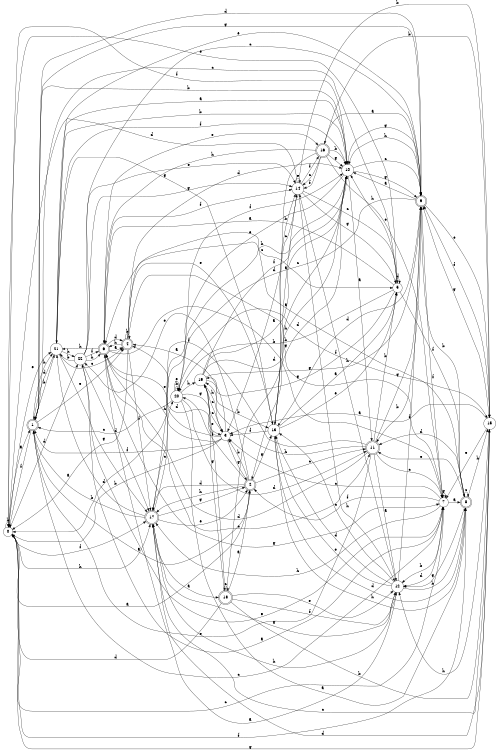 digraph n19_3 {
__start0 [label="" shape="none"];

rankdir=LR;
size="8,5";

s0 [style="filled", color="black", fillcolor="white" shape="circle", label="0"];
s1 [style="rounded,filled", color="black", fillcolor="white" shape="doublecircle", label="1"];
s2 [style="rounded,filled", color="black", fillcolor="white" shape="doublecircle", label="2"];
s3 [style="filled", color="black", fillcolor="white" shape="circle", label="3"];
s4 [style="rounded,filled", color="black", fillcolor="white" shape="doublecircle", label="4"];
s5 [style="filled", color="black", fillcolor="white" shape="circle", label="5"];
s6 [style="rounded,filled", color="black", fillcolor="white" shape="doublecircle", label="6"];
s7 [style="filled", color="black", fillcolor="white" shape="circle", label="7"];
s8 [style="rounded,filled", color="black", fillcolor="white" shape="doublecircle", label="8"];
s9 [style="rounded,filled", color="black", fillcolor="white" shape="doublecircle", label="9"];
s10 [style="filled", color="black", fillcolor="white" shape="circle", label="10"];
s11 [style="rounded,filled", color="black", fillcolor="white" shape="doublecircle", label="11"];
s12 [style="filled", color="black", fillcolor="white" shape="circle", label="12"];
s13 [style="filled", color="black", fillcolor="white" shape="circle", label="13"];
s14 [style="filled", color="black", fillcolor="white" shape="circle", label="14"];
s15 [style="filled", color="black", fillcolor="white" shape="circle", label="15"];
s16 [style="rounded,filled", color="black", fillcolor="white" shape="doublecircle", label="16"];
s17 [style="rounded,filled", color="black", fillcolor="white" shape="doublecircle", label="17"];
s18 [style="rounded,filled", color="black", fillcolor="white" shape="doublecircle", label="18"];
s19 [style="filled", color="black", fillcolor="white" shape="circle", label="19"];
s20 [style="filled", color="black", fillcolor="white" shape="circle", label="20"];
s21 [style="filled", color="black", fillcolor="white" shape="circle", label="21"];
s22 [style="filled", color="black", fillcolor="white" shape="circle", label="22"];
s0 -> s1 [label="a"];
s0 -> s0 [label="b"];
s0 -> s7 [label="c"];
s0 -> s22 [label="d"];
s0 -> s21 [label="e"];
s0 -> s17 [label="f"];
s0 -> s15 [label="g"];
s0 -> s17 [label="h"];
s1 -> s2 [label="a"];
s1 -> s21 [label="b"];
s1 -> s7 [label="c"];
s1 -> s9 [label="d"];
s1 -> s4 [label="e"];
s1 -> s0 [label="f"];
s1 -> s9 [label="g"];
s1 -> s21 [label="h"];
s2 -> s0 [label="a"];
s2 -> s3 [label="b"];
s2 -> s11 [label="c"];
s2 -> s17 [label="d"];
s2 -> s22 [label="e"];
s2 -> s20 [label="f"];
s2 -> s13 [label="g"];
s2 -> s17 [label="h"];
s3 -> s4 [label="a"];
s3 -> s0 [label="b"];
s3 -> s19 [label="c"];
s3 -> s4 [label="d"];
s3 -> s6 [label="e"];
s3 -> s1 [label="f"];
s3 -> s2 [label="g"];
s3 -> s6 [label="h"];
s4 -> s0 [label="a"];
s4 -> s4 [label="b"];
s4 -> s5 [label="c"];
s4 -> s10 [label="d"];
s4 -> s13 [label="e"];
s4 -> s17 [label="f"];
s4 -> s7 [label="g"];
s4 -> s6 [label="h"];
s5 -> s6 [label="a"];
s5 -> s20 [label="b"];
s5 -> s1 [label="c"];
s5 -> s5 [label="d"];
s5 -> s0 [label="e"];
s5 -> s8 [label="f"];
s5 -> s19 [label="g"];
s5 -> s10 [label="h"];
s6 -> s4 [label="a"];
s6 -> s7 [label="b"];
s6 -> s11 [label="c"];
s6 -> s4 [label="d"];
s6 -> s16 [label="e"];
s6 -> s14 [label="f"];
s6 -> s7 [label="g"];
s6 -> s21 [label="h"];
s7 -> s8 [label="a"];
s7 -> s12 [label="b"];
s7 -> s3 [label="c"];
s7 -> s12 [label="d"];
s7 -> s22 [label="e"];
s7 -> s2 [label="f"];
s7 -> s7 [label="g"];
s7 -> s17 [label="h"];
s8 -> s6 [label="a"];
s8 -> s9 [label="b"];
s8 -> s8 [label="c"];
s8 -> s11 [label="d"];
s8 -> s11 [label="e"];
s8 -> s0 [label="f"];
s8 -> s12 [label="g"];
s8 -> s15 [label="h"];
s9 -> s10 [label="a"];
s9 -> s11 [label="b"];
s9 -> s20 [label="c"];
s9 -> s13 [label="d"];
s9 -> s15 [label="e"];
s9 -> s7 [label="f"];
s9 -> s10 [label="g"];
s9 -> s10 [label="h"];
s10 -> s11 [label="a"];
s10 -> s1 [label="b"];
s10 -> s9 [label="c"];
s10 -> s2 [label="d"];
s10 -> s17 [label="e"];
s10 -> s0 [label="f"];
s10 -> s9 [label="g"];
s10 -> s20 [label="h"];
s11 -> s12 [label="a"];
s11 -> s5 [label="b"];
s11 -> s7 [label="c"];
s11 -> s6 [label="d"];
s11 -> s1 [label="e"];
s11 -> s0 [label="f"];
s11 -> s9 [label="g"];
s11 -> s19 [label="h"];
s12 -> s6 [label="a"];
s12 -> s8 [label="b"];
s12 -> s13 [label="c"];
s12 -> s13 [label="d"];
s12 -> s13 [label="e"];
s12 -> s9 [label="f"];
s12 -> s17 [label="g"];
s12 -> s14 [label="h"];
s13 -> s5 [label="a"];
s13 -> s14 [label="b"];
s13 -> s14 [label="c"];
s13 -> s8 [label="d"];
s13 -> s5 [label="e"];
s13 -> s3 [label="f"];
s13 -> s21 [label="g"];
s13 -> s8 [label="h"];
s14 -> s13 [label="a"];
s14 -> s15 [label="b"];
s14 -> s5 [label="c"];
s14 -> s0 [label="d"];
s14 -> s14 [label="e"];
s14 -> s16 [label="f"];
s14 -> s5 [label="g"];
s14 -> s12 [label="h"];
s15 -> s3 [label="a"];
s15 -> s16 [label="b"];
s15 -> s17 [label="c"];
s15 -> s17 [label="d"];
s15 -> s7 [label="e"];
s15 -> s9 [label="f"];
s15 -> s9 [label="g"];
s15 -> s12 [label="h"];
s16 -> s9 [label="a"];
s16 -> s10 [label="b"];
s16 -> s14 [label="c"];
s16 -> s3 [label="d"];
s16 -> s7 [label="e"];
s16 -> s14 [label="f"];
s16 -> s10 [label="g"];
s16 -> s6 [label="h"];
s17 -> s18 [label="a"];
s17 -> s1 [label="b"];
s17 -> s20 [label="c"];
s17 -> s21 [label="d"];
s17 -> s2 [label="e"];
s17 -> s10 [label="f"];
s17 -> s2 [label="g"];
s17 -> s12 [label="h"];
s18 -> s2 [label="a"];
s18 -> s15 [label="b"];
s18 -> s18 [label="c"];
s18 -> s0 [label="d"];
s18 -> s12 [label="e"];
s18 -> s12 [label="f"];
s18 -> s19 [label="g"];
s18 -> s10 [label="h"];
s19 -> s10 [label="a"];
s19 -> s13 [label="b"];
s19 -> s3 [label="c"];
s19 -> s10 [label="d"];
s19 -> s18 [label="e"];
s19 -> s10 [label="f"];
s19 -> s9 [label="g"];
s19 -> s3 [label="h"];
s20 -> s8 [label="a"];
s20 -> s20 [label="b"];
s20 -> s1 [label="c"];
s20 -> s11 [label="d"];
s20 -> s20 [label="e"];
s20 -> s15 [label="f"];
s20 -> s3 [label="g"];
s20 -> s19 [label="h"];
s21 -> s10 [label="a"];
s21 -> s10 [label="b"];
s21 -> s4 [label="c"];
s21 -> s1 [label="d"];
s21 -> s9 [label="e"];
s21 -> s10 [label="f"];
s21 -> s17 [label="g"];
s21 -> s22 [label="h"];
s22 -> s7 [label="a"];
s22 -> s21 [label="b"];
s22 -> s9 [label="c"];
s22 -> s17 [label="d"];
s22 -> s14 [label="e"];
s22 -> s6 [label="f"];
s22 -> s14 [label="g"];
s22 -> s6 [label="h"];

}